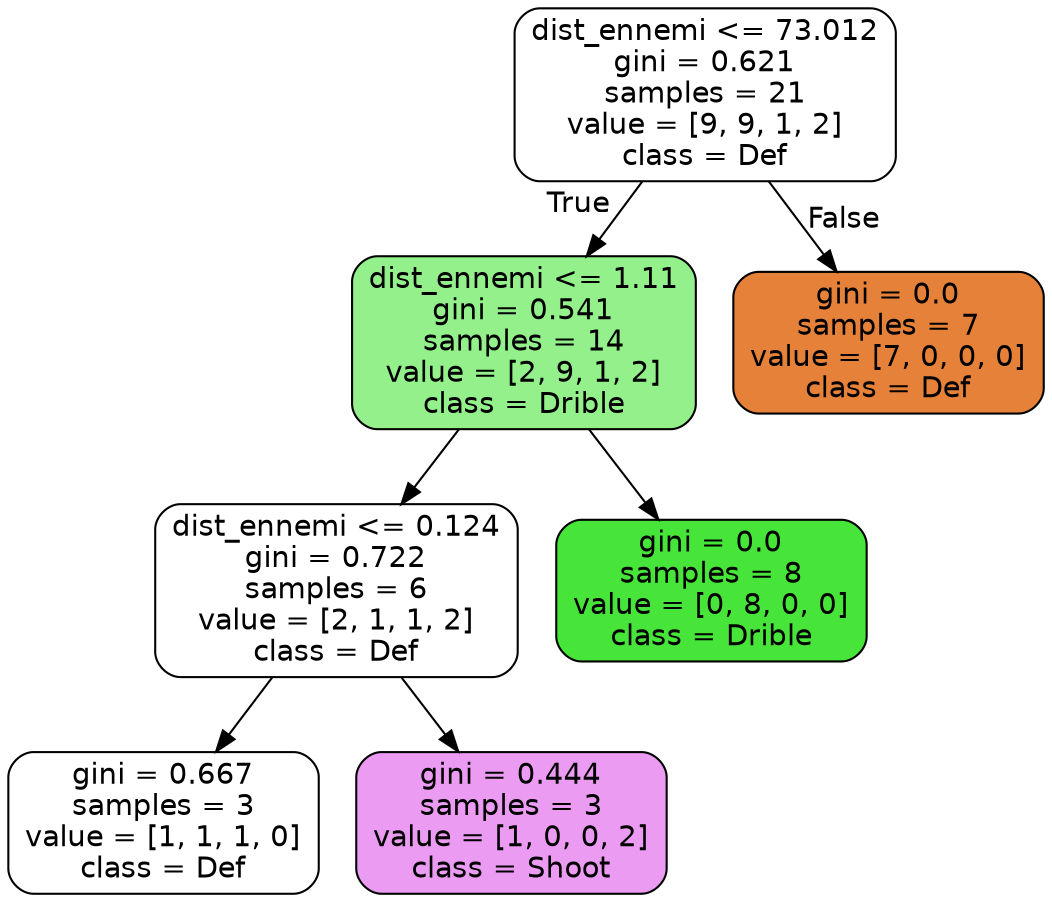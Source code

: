 digraph Tree {
node [shape=box, style="filled, rounded", color="black", fontname=helvetica] ;
edge [fontname=helvetica] ;
0 [label="dist_ennemi <= 73.012\ngini = 0.621\nsamples = 21\nvalue = [9, 9, 1, 2]\nclass = Def", fillcolor="#e5813900"] ;
1 [label="dist_ennemi <= 1.11\ngini = 0.541\nsamples = 14\nvalue = [2, 9, 1, 2]\nclass = Drible", fillcolor="#47e53995"] ;
0 -> 1 [labeldistance=2.5, labelangle=45, headlabel="True"] ;
2 [label="dist_ennemi <= 0.124\ngini = 0.722\nsamples = 6\nvalue = [2, 1, 1, 2]\nclass = Def", fillcolor="#e5813900"] ;
1 -> 2 ;
3 [label="gini = 0.667\nsamples = 3\nvalue = [1, 1, 1, 0]\nclass = Def", fillcolor="#e5813900"] ;
2 -> 3 ;
4 [label="gini = 0.444\nsamples = 3\nvalue = [1, 0, 0, 2]\nclass = Shoot", fillcolor="#d739e57f"] ;
2 -> 4 ;
5 [label="gini = 0.0\nsamples = 8\nvalue = [0, 8, 0, 0]\nclass = Drible", fillcolor="#47e539ff"] ;
1 -> 5 ;
6 [label="gini = 0.0\nsamples = 7\nvalue = [7, 0, 0, 0]\nclass = Def", fillcolor="#e58139ff"] ;
0 -> 6 [labeldistance=2.5, labelangle=-45, headlabel="False"] ;
}
